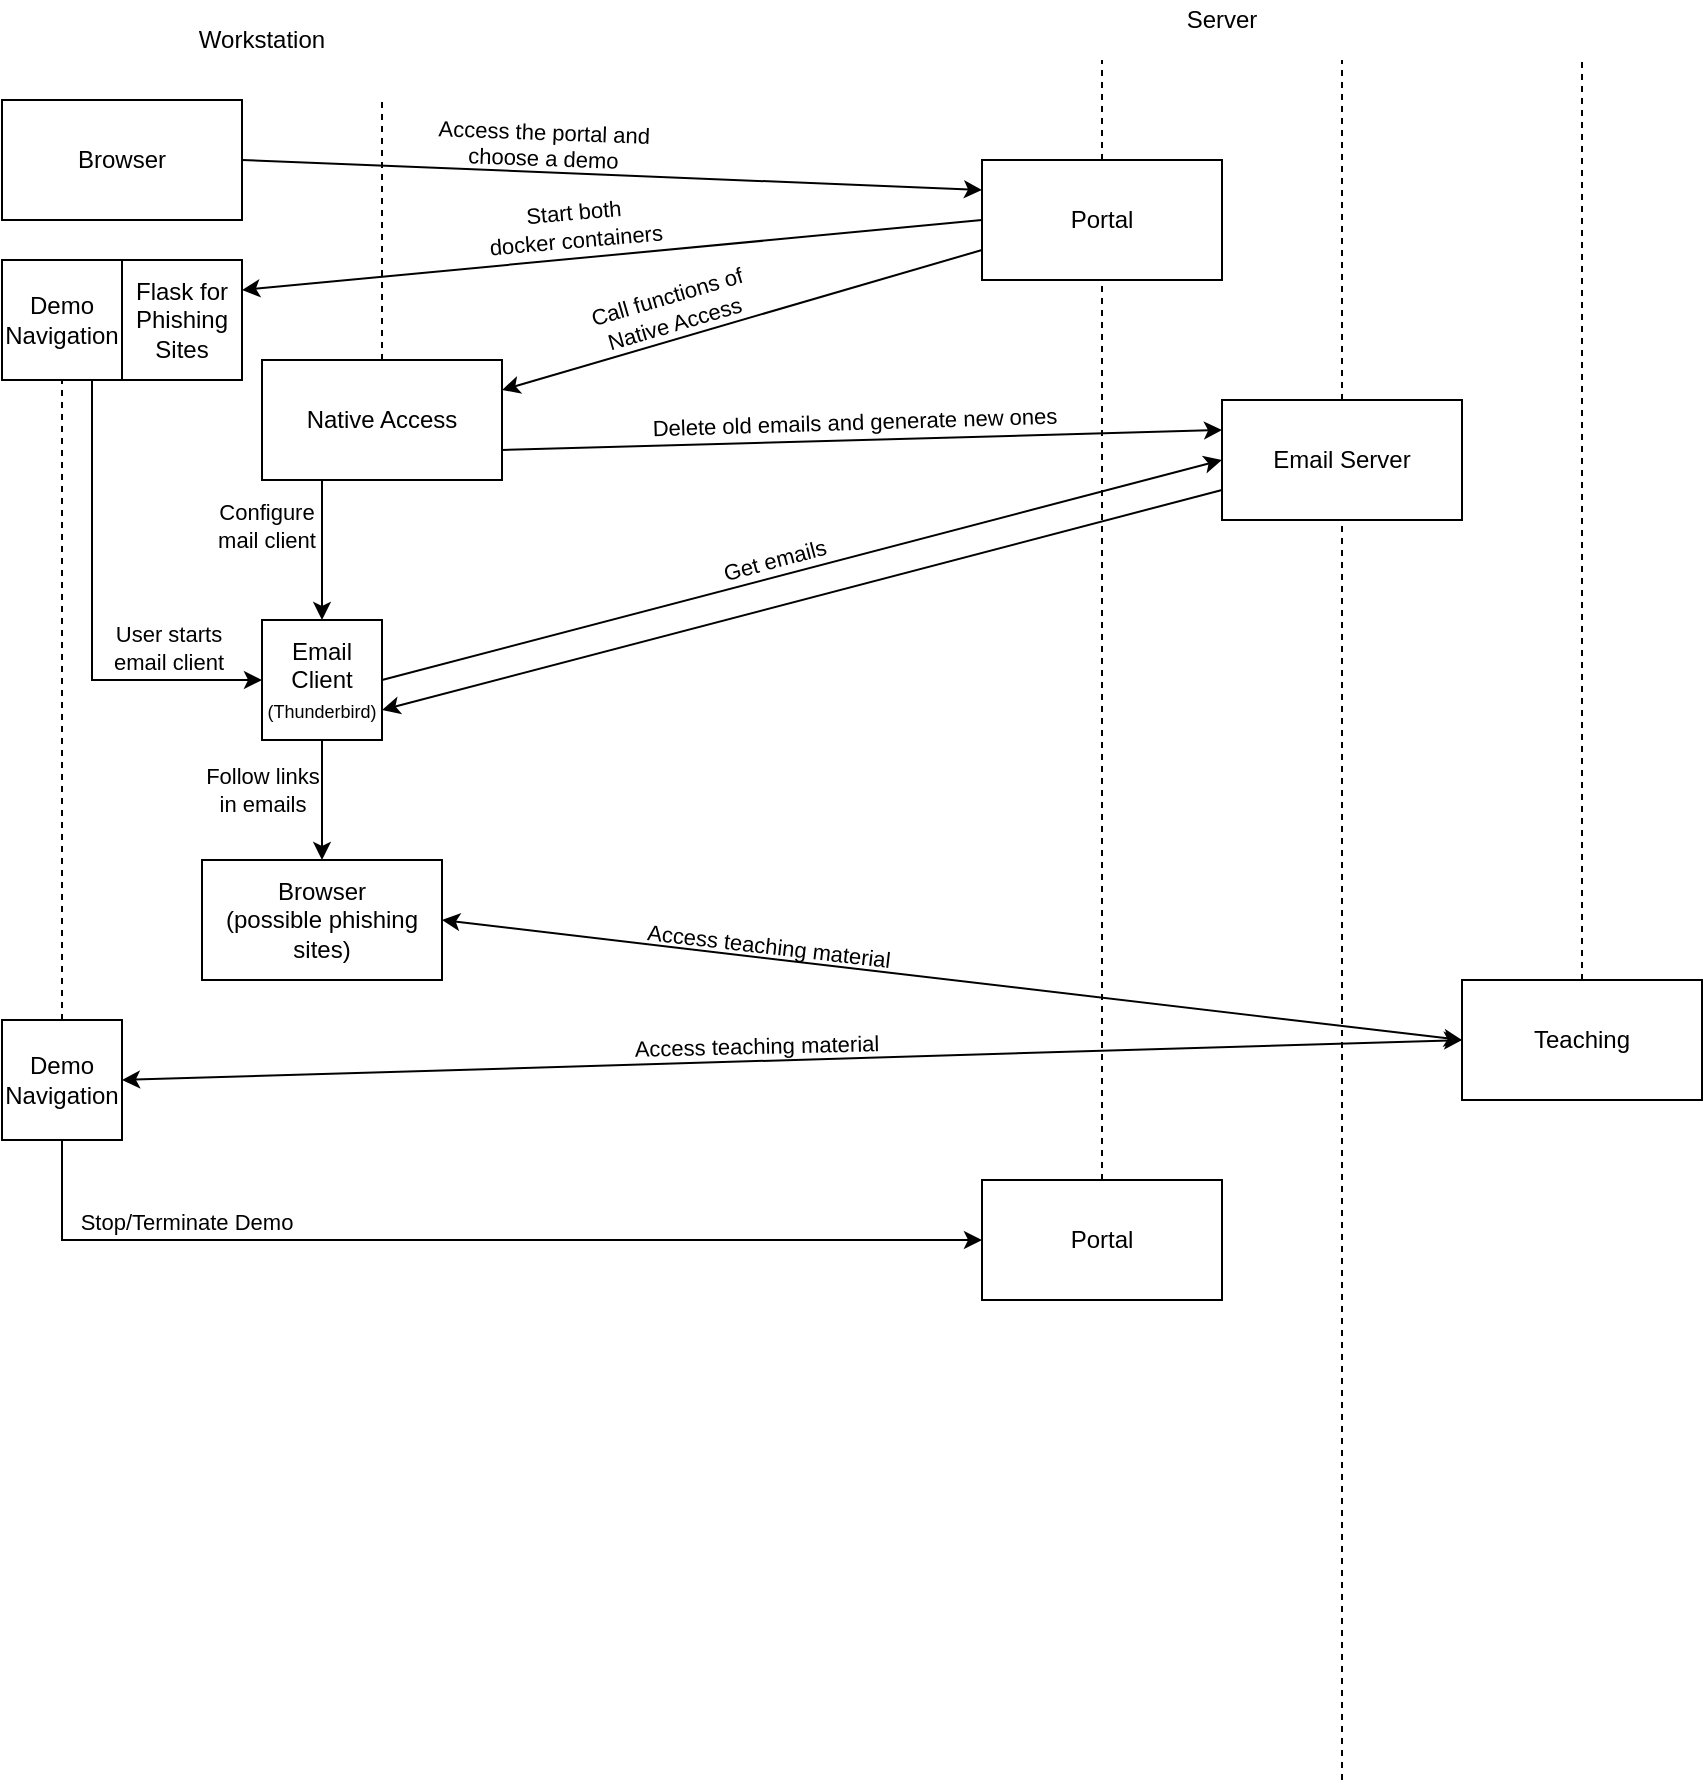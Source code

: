 <mxfile version="14.2.7" type="device"><diagram id="RncyG3dMcs4LAiMQVUJ-" name="Page-1"><mxGraphModel dx="981" dy="575" grid="1" gridSize="10" guides="1" tooltips="1" connect="1" arrows="1" fold="1" page="1" pageScale="1" pageWidth="1169" pageHeight="1654" math="0" shadow="0"><root><mxCell id="0"/><mxCell id="1" parent="0"/><mxCell id="1PYK9MtuLU8ce0v7FuCc-3" value="Workstation" style="text;html=1;strokeColor=none;fillColor=none;align=center;verticalAlign=middle;whiteSpace=wrap;rounded=0;" vertex="1" parent="1"><mxGeometry x="120" y="20" width="80" height="20" as="geometry"/></mxCell><mxCell id="1PYK9MtuLU8ce0v7FuCc-5" value="Server" style="text;html=1;strokeColor=none;fillColor=none;align=center;verticalAlign=middle;whiteSpace=wrap;rounded=0;" vertex="1" parent="1"><mxGeometry x="600" y="10" width="80" height="20" as="geometry"/></mxCell><mxCell id="1PYK9MtuLU8ce0v7FuCc-9" value="Browser" style="rounded=0;whiteSpace=wrap;html=1;" vertex="1" parent="1"><mxGeometry x="30" y="60" width="120" height="60" as="geometry"/></mxCell><mxCell id="1PYK9MtuLU8ce0v7FuCc-10" value="Portal" style="rounded=0;whiteSpace=wrap;html=1;" vertex="1" parent="1"><mxGeometry x="520" y="90" width="120" height="60" as="geometry"/></mxCell><mxCell id="1PYK9MtuLU8ce0v7FuCc-11" value="" style="endArrow=classic;html=1;exitX=1;exitY=0.5;exitDx=0;exitDy=0;entryX=0;entryY=0.25;entryDx=0;entryDy=0;" edge="1" parent="1" source="1PYK9MtuLU8ce0v7FuCc-9" target="1PYK9MtuLU8ce0v7FuCc-10"><mxGeometry width="50" height="50" relative="1" as="geometry"><mxPoint x="430" y="310" as="sourcePoint"/><mxPoint x="480" y="100" as="targetPoint"/></mxGeometry></mxCell><mxCell id="1PYK9MtuLU8ce0v7FuCc-12" value="Access the portal and&lt;br&gt;choose a demo" style="edgeLabel;html=1;align=center;verticalAlign=bottom;resizable=0;points=[];labelBorderColor=none;rotation=2.1;labelBackgroundColor=none;" vertex="1" connectable="0" parent="1PYK9MtuLU8ce0v7FuCc-11"><mxGeometry x="-0.343" y="2" relative="1" as="geometry"><mxPoint x="28.64" y="4.08" as="offset"/></mxGeometry></mxCell><mxCell id="1PYK9MtuLU8ce0v7FuCc-14" value="Native Access" style="rounded=0;whiteSpace=wrap;html=1;" vertex="1" parent="1"><mxGeometry x="160" y="190" width="120" height="60" as="geometry"/></mxCell><mxCell id="1PYK9MtuLU8ce0v7FuCc-15" value="" style="endArrow=none;dashed=1;html=1;exitX=0.5;exitY=0;exitDx=0;exitDy=0;" edge="1" parent="1" source="1PYK9MtuLU8ce0v7FuCc-14"><mxGeometry width="50" height="50" relative="1" as="geometry"><mxPoint x="80" y="180" as="sourcePoint"/><mxPoint x="220" y="60" as="targetPoint"/></mxGeometry></mxCell><mxCell id="1PYK9MtuLU8ce0v7FuCc-16" value="Email Server" style="rounded=0;whiteSpace=wrap;html=1;" vertex="1" parent="1"><mxGeometry x="640" y="210" width="120" height="60" as="geometry"/></mxCell><mxCell id="1PYK9MtuLU8ce0v7FuCc-18" value="Demo Navigation" style="whiteSpace=wrap;html=1;aspect=fixed;" vertex="1" parent="1"><mxGeometry x="30" y="140" width="60" height="60" as="geometry"/></mxCell><mxCell id="1PYK9MtuLU8ce0v7FuCc-19" value="Flask for Phishing Sites" style="whiteSpace=wrap;html=1;aspect=fixed;" vertex="1" parent="1"><mxGeometry x="90" y="140" width="60" height="60" as="geometry"/></mxCell><mxCell id="1PYK9MtuLU8ce0v7FuCc-20" value="" style="endArrow=classic;html=1;entryX=1;entryY=0.25;entryDx=0;entryDy=0;" edge="1" parent="1" target="1PYK9MtuLU8ce0v7FuCc-14"><mxGeometry width="50" height="50" relative="1" as="geometry"><mxPoint x="520" y="135" as="sourcePoint"/><mxPoint x="440" y="160" as="targetPoint"/></mxGeometry></mxCell><mxCell id="1PYK9MtuLU8ce0v7FuCc-24" value="Call functions of&lt;br&gt;Native Access" style="edgeLabel;html=1;align=center;verticalAlign=middle;resizable=0;points=[];rotation=-16.4;labelBackgroundColor=none;" vertex="1" connectable="0" parent="1PYK9MtuLU8ce0v7FuCc-20"><mxGeometry x="0.322" y="1" relative="1" as="geometry"><mxPoint x="2.62" y="-17.3" as="offset"/></mxGeometry></mxCell><mxCell id="1PYK9MtuLU8ce0v7FuCc-21" value="" style="endArrow=classic;html=1;exitX=1;exitY=0.75;exitDx=0;exitDy=0;entryX=0;entryY=0.25;entryDx=0;entryDy=0;" edge="1" parent="1" source="1PYK9MtuLU8ce0v7FuCc-14" target="1PYK9MtuLU8ce0v7FuCc-16"><mxGeometry width="50" height="50" relative="1" as="geometry"><mxPoint x="350" y="280" as="sourcePoint"/><mxPoint x="400" y="230" as="targetPoint"/></mxGeometry></mxCell><mxCell id="1PYK9MtuLU8ce0v7FuCc-29" value="Delete old emails and generate new ones" style="edgeLabel;html=1;align=center;verticalAlign=middle;resizable=0;points=[];rotation=-1.8;labelBackgroundColor=none;" vertex="1" connectable="0" parent="1PYK9MtuLU8ce0v7FuCc-21"><mxGeometry x="0.036" y="-1" relative="1" as="geometry"><mxPoint x="-10.85" y="-9.81" as="offset"/></mxGeometry></mxCell><mxCell id="1PYK9MtuLU8ce0v7FuCc-22" value="Email Client&lt;br&gt;&lt;font style=&quot;font-size: 9px&quot;&gt;(Thunderbird)&lt;/font&gt;" style="whiteSpace=wrap;html=1;aspect=fixed;" vertex="1" parent="1"><mxGeometry x="160" y="320" width="60" height="60" as="geometry"/></mxCell><mxCell id="1PYK9MtuLU8ce0v7FuCc-23" value="" style="endArrow=classic;html=1;exitX=0.75;exitY=1;exitDx=0;exitDy=0;entryX=0;entryY=0.5;entryDx=0;entryDy=0;rounded=0;" edge="1" parent="1" source="1PYK9MtuLU8ce0v7FuCc-18" target="1PYK9MtuLU8ce0v7FuCc-22"><mxGeometry width="50" height="50" relative="1" as="geometry"><mxPoint x="350" y="270" as="sourcePoint"/><mxPoint x="400" y="220" as="targetPoint"/><Array as="points"><mxPoint x="75" y="350"/></Array></mxGeometry></mxCell><mxCell id="1PYK9MtuLU8ce0v7FuCc-25" value="User starts &lt;br&gt;email client" style="edgeLabel;html=1;align=center;verticalAlign=middle;resizable=0;points=[];labelBackgroundColor=none;" vertex="1" connectable="0" parent="1PYK9MtuLU8ce0v7FuCc-23"><mxGeometry x="-0.474" y="-1" relative="1" as="geometry"><mxPoint x="39" y="71.93" as="offset"/></mxGeometry></mxCell><mxCell id="1PYK9MtuLU8ce0v7FuCc-26" value="" style="endArrow=classic;html=1;exitX=1;exitY=0.5;exitDx=0;exitDy=0;entryX=0;entryY=0.5;entryDx=0;entryDy=0;" edge="1" parent="1" source="1PYK9MtuLU8ce0v7FuCc-22" target="1PYK9MtuLU8ce0v7FuCc-16"><mxGeometry width="50" height="50" relative="1" as="geometry"><mxPoint x="350" y="260" as="sourcePoint"/><mxPoint x="400" y="210" as="targetPoint"/></mxGeometry></mxCell><mxCell id="1PYK9MtuLU8ce0v7FuCc-35" value="Get emails" style="edgeLabel;html=1;align=center;verticalAlign=middle;resizable=0;points=[];labelBackgroundColor=none;rotation=-15;" vertex="1" connectable="0" parent="1PYK9MtuLU8ce0v7FuCc-26"><mxGeometry x="-0.072" relative="1" as="geometry"><mxPoint x="1.19" y="-8.98" as="offset"/></mxGeometry></mxCell><mxCell id="1PYK9MtuLU8ce0v7FuCc-27" value="" style="endArrow=classic;html=1;exitX=0;exitY=0.75;exitDx=0;exitDy=0;entryX=1;entryY=0.75;entryDx=0;entryDy=0;" edge="1" parent="1" source="1PYK9MtuLU8ce0v7FuCc-16" target="1PYK9MtuLU8ce0v7FuCc-22"><mxGeometry width="50" height="50" relative="1" as="geometry"><mxPoint x="350" y="260" as="sourcePoint"/><mxPoint x="400" y="210" as="targetPoint"/></mxGeometry></mxCell><mxCell id="1PYK9MtuLU8ce0v7FuCc-30" value="" style="endArrow=classic;html=1;exitX=0.25;exitY=1;exitDx=0;exitDy=0;entryX=0.5;entryY=0;entryDx=0;entryDy=0;" edge="1" parent="1" source="1PYK9MtuLU8ce0v7FuCc-14" target="1PYK9MtuLU8ce0v7FuCc-22"><mxGeometry width="50" height="50" relative="1" as="geometry"><mxPoint x="350" y="260" as="sourcePoint"/><mxPoint x="400" y="210" as="targetPoint"/><Array as="points"><mxPoint x="190" y="270"/></Array></mxGeometry></mxCell><mxCell id="1PYK9MtuLU8ce0v7FuCc-31" value="Configure &lt;br&gt;mail client" style="edgeLabel;html=1;align=center;verticalAlign=middle;resizable=0;points=[];labelBackgroundColor=none;" vertex="1" connectable="0" parent="1PYK9MtuLU8ce0v7FuCc-30"><mxGeometry x="-0.478" relative="1" as="geometry"><mxPoint x="-28" y="4.24" as="offset"/></mxGeometry></mxCell><mxCell id="1PYK9MtuLU8ce0v7FuCc-32" value="" style="endArrow=classic;html=1;entryX=1;entryY=0.25;entryDx=0;entryDy=0;exitX=0;exitY=0.5;exitDx=0;exitDy=0;" edge="1" parent="1" source="1PYK9MtuLU8ce0v7FuCc-10" target="1PYK9MtuLU8ce0v7FuCc-19"><mxGeometry width="50" height="50" relative="1" as="geometry"><mxPoint x="480" y="130" as="sourcePoint"/><mxPoint x="520" y="160" as="targetPoint"/></mxGeometry></mxCell><mxCell id="1PYK9MtuLU8ce0v7FuCc-33" value="Start both&lt;br&gt;docker containers" style="edgeLabel;html=1;align=center;verticalAlign=middle;resizable=0;points=[];rotation=-5;labelBackgroundColor=none;" vertex="1" connectable="0" parent="1PYK9MtuLU8ce0v7FuCc-32"><mxGeometry x="-0.061" y="2" relative="1" as="geometry"><mxPoint x="-30.48" y="-15.42" as="offset"/></mxGeometry></mxCell><mxCell id="1PYK9MtuLU8ce0v7FuCc-34" value="" style="endArrow=none;dashed=1;html=1;exitX=0.5;exitY=0;exitDx=0;exitDy=0;" edge="1" parent="1" source="1PYK9MtuLU8ce0v7FuCc-16"><mxGeometry width="50" height="50" relative="1" as="geometry"><mxPoint x="710" y="170" as="sourcePoint"/><mxPoint x="700" y="40" as="targetPoint"/></mxGeometry></mxCell><mxCell id="1PYK9MtuLU8ce0v7FuCc-36" value="Browser&lt;br&gt;(possible phishing sites)" style="rounded=0;whiteSpace=wrap;html=1;labelBackgroundColor=none;" vertex="1" parent="1"><mxGeometry x="130" y="440" width="120" height="60" as="geometry"/></mxCell><mxCell id="1PYK9MtuLU8ce0v7FuCc-37" value="" style="endArrow=classic;html=1;exitX=0.5;exitY=1;exitDx=0;exitDy=0;entryX=0.5;entryY=0;entryDx=0;entryDy=0;rounded=0;" edge="1" parent="1" source="1PYK9MtuLU8ce0v7FuCc-22" target="1PYK9MtuLU8ce0v7FuCc-36"><mxGeometry width="50" height="50" relative="1" as="geometry"><mxPoint x="290" y="370" as="sourcePoint"/><mxPoint x="340" y="320" as="targetPoint"/><Array as="points"><mxPoint x="190" y="410"/></Array></mxGeometry></mxCell><mxCell id="1PYK9MtuLU8ce0v7FuCc-38" value="Follow links&lt;br&gt;in emails" style="edgeLabel;html=1;align=center;verticalAlign=middle;resizable=0;points=[];labelBackgroundColor=none;" vertex="1" connectable="0" parent="1PYK9MtuLU8ce0v7FuCc-37"><mxGeometry x="-0.282" relative="1" as="geometry"><mxPoint x="-30" y="3.62" as="offset"/></mxGeometry></mxCell><mxCell id="1PYK9MtuLU8ce0v7FuCc-39" value="Demo Navigation" style="whiteSpace=wrap;html=1;aspect=fixed;" vertex="1" parent="1"><mxGeometry x="30" y="520" width="60" height="60" as="geometry"/></mxCell><mxCell id="1PYK9MtuLU8ce0v7FuCc-40" value="" style="endArrow=none;dashed=1;html=1;entryX=0.5;entryY=1;entryDx=0;entryDy=0;exitX=0.5;exitY=0;exitDx=0;exitDy=0;" edge="1" parent="1" source="1PYK9MtuLU8ce0v7FuCc-43" target="1PYK9MtuLU8ce0v7FuCc-10"><mxGeometry width="50" height="50" relative="1" as="geometry"><mxPoint x="580" y="540" as="sourcePoint"/><mxPoint x="340" y="300" as="targetPoint"/></mxGeometry></mxCell><mxCell id="1PYK9MtuLU8ce0v7FuCc-41" value="" style="endArrow=none;dashed=1;html=1;entryX=0.5;entryY=1;entryDx=0;entryDy=0;" edge="1" parent="1" target="1PYK9MtuLU8ce0v7FuCc-16"><mxGeometry width="50" height="50" relative="1" as="geometry"><mxPoint x="700" y="900" as="sourcePoint"/><mxPoint x="740" y="320" as="targetPoint"/></mxGeometry></mxCell><mxCell id="1PYK9MtuLU8ce0v7FuCc-42" value="" style="endArrow=none;dashed=1;html=1;exitX=0.5;exitY=0;exitDx=0;exitDy=0;" edge="1" parent="1" source="1PYK9MtuLU8ce0v7FuCc-10"><mxGeometry width="50" height="50" relative="1" as="geometry"><mxPoint x="460" y="80" as="sourcePoint"/><mxPoint x="580" y="40" as="targetPoint"/></mxGeometry></mxCell><mxCell id="1PYK9MtuLU8ce0v7FuCc-43" value="Portal" style="rounded=0;whiteSpace=wrap;html=1;" vertex="1" parent="1"><mxGeometry x="520" y="600" width="120" height="60" as="geometry"/></mxCell><mxCell id="1PYK9MtuLU8ce0v7FuCc-44" value="Teaching" style="rounded=0;whiteSpace=wrap;html=1;" vertex="1" parent="1"><mxGeometry x="760" y="500" width="120" height="60" as="geometry"/></mxCell><mxCell id="1PYK9MtuLU8ce0v7FuCc-45" value="" style="endArrow=none;dashed=1;html=1;exitX=0.5;exitY=0;exitDx=0;exitDy=0;" edge="1" parent="1" source="1PYK9MtuLU8ce0v7FuCc-44"><mxGeometry width="50" height="50" relative="1" as="geometry"><mxPoint x="800" y="80" as="sourcePoint"/><mxPoint x="820" y="40" as="targetPoint"/></mxGeometry></mxCell><mxCell id="1PYK9MtuLU8ce0v7FuCc-46" value="" style="endArrow=classic;startArrow=classic;html=1;exitX=1;exitY=0.5;exitDx=0;exitDy=0;entryX=0;entryY=0.5;entryDx=0;entryDy=0;" edge="1" parent="1" source="1PYK9MtuLU8ce0v7FuCc-36" target="1PYK9MtuLU8ce0v7FuCc-44"><mxGeometry width="50" height="50" relative="1" as="geometry"><mxPoint x="400" y="570" as="sourcePoint"/><mxPoint x="450" y="520" as="targetPoint"/></mxGeometry></mxCell><mxCell id="1PYK9MtuLU8ce0v7FuCc-48" value="Access teaching material" style="edgeLabel;html=1;align=center;verticalAlign=middle;resizable=0;points=[];rotation=6.6;labelBackgroundColor=none;" vertex="1" connectable="0" parent="1PYK9MtuLU8ce0v7FuCc-46"><mxGeometry x="-0.411" y="1" relative="1" as="geometry"><mxPoint x="12.88" y="-3.65" as="offset"/></mxGeometry></mxCell><mxCell id="1PYK9MtuLU8ce0v7FuCc-47" value="" style="endArrow=classic;startArrow=classic;html=1;exitX=1;exitY=0.5;exitDx=0;exitDy=0;entryX=0;entryY=0.5;entryDx=0;entryDy=0;" edge="1" parent="1" source="1PYK9MtuLU8ce0v7FuCc-39" target="1PYK9MtuLU8ce0v7FuCc-44"><mxGeometry width="50" height="50" relative="1" as="geometry"><mxPoint x="200" y="600" as="sourcePoint"/><mxPoint x="250" y="550" as="targetPoint"/></mxGeometry></mxCell><mxCell id="1PYK9MtuLU8ce0v7FuCc-50" value="Access teaching material" style="edgeLabel;html=1;align=center;verticalAlign=middle;resizable=0;points=[];rotation=-1.3;labelBackgroundColor=none;" vertex="1" connectable="0" parent="1PYK9MtuLU8ce0v7FuCc-47"><mxGeometry x="-0.043" relative="1" as="geometry"><mxPoint x="-3.55" y="-7.43" as="offset"/></mxGeometry></mxCell><mxCell id="1PYK9MtuLU8ce0v7FuCc-51" value="" style="endArrow=none;dashed=1;html=1;entryX=0.5;entryY=1;entryDx=0;entryDy=0;exitX=0.5;exitY=0;exitDx=0;exitDy=0;" edge="1" parent="1" source="1PYK9MtuLU8ce0v7FuCc-39" target="1PYK9MtuLU8ce0v7FuCc-18"><mxGeometry width="50" height="50" relative="1" as="geometry"><mxPoint x="280" y="460" as="sourcePoint"/><mxPoint x="330" y="410" as="targetPoint"/></mxGeometry></mxCell><mxCell id="1PYK9MtuLU8ce0v7FuCc-52" value="" style="endArrow=classic;html=1;exitX=0.5;exitY=1;exitDx=0;exitDy=0;entryX=0;entryY=0.5;entryDx=0;entryDy=0;rounded=0;" edge="1" parent="1" source="1PYK9MtuLU8ce0v7FuCc-39" target="1PYK9MtuLU8ce0v7FuCc-43"><mxGeometry width="50" height="50" relative="1" as="geometry"><mxPoint x="340" y="690" as="sourcePoint"/><mxPoint x="490" y="650" as="targetPoint"/><Array as="points"><mxPoint x="60" y="630"/></Array></mxGeometry></mxCell><mxCell id="1PYK9MtuLU8ce0v7FuCc-53" value="Stop/Terminate Demo" style="edgeLabel;html=1;align=center;verticalAlign=middle;resizable=0;points=[];labelBackgroundColor=none;" vertex="1" connectable="0" parent="1PYK9MtuLU8ce0v7FuCc-52"><mxGeometry x="-0.359" y="-1" relative="1" as="geometry"><mxPoint x="-51.45" y="-10" as="offset"/></mxGeometry></mxCell></root></mxGraphModel></diagram></mxfile>
